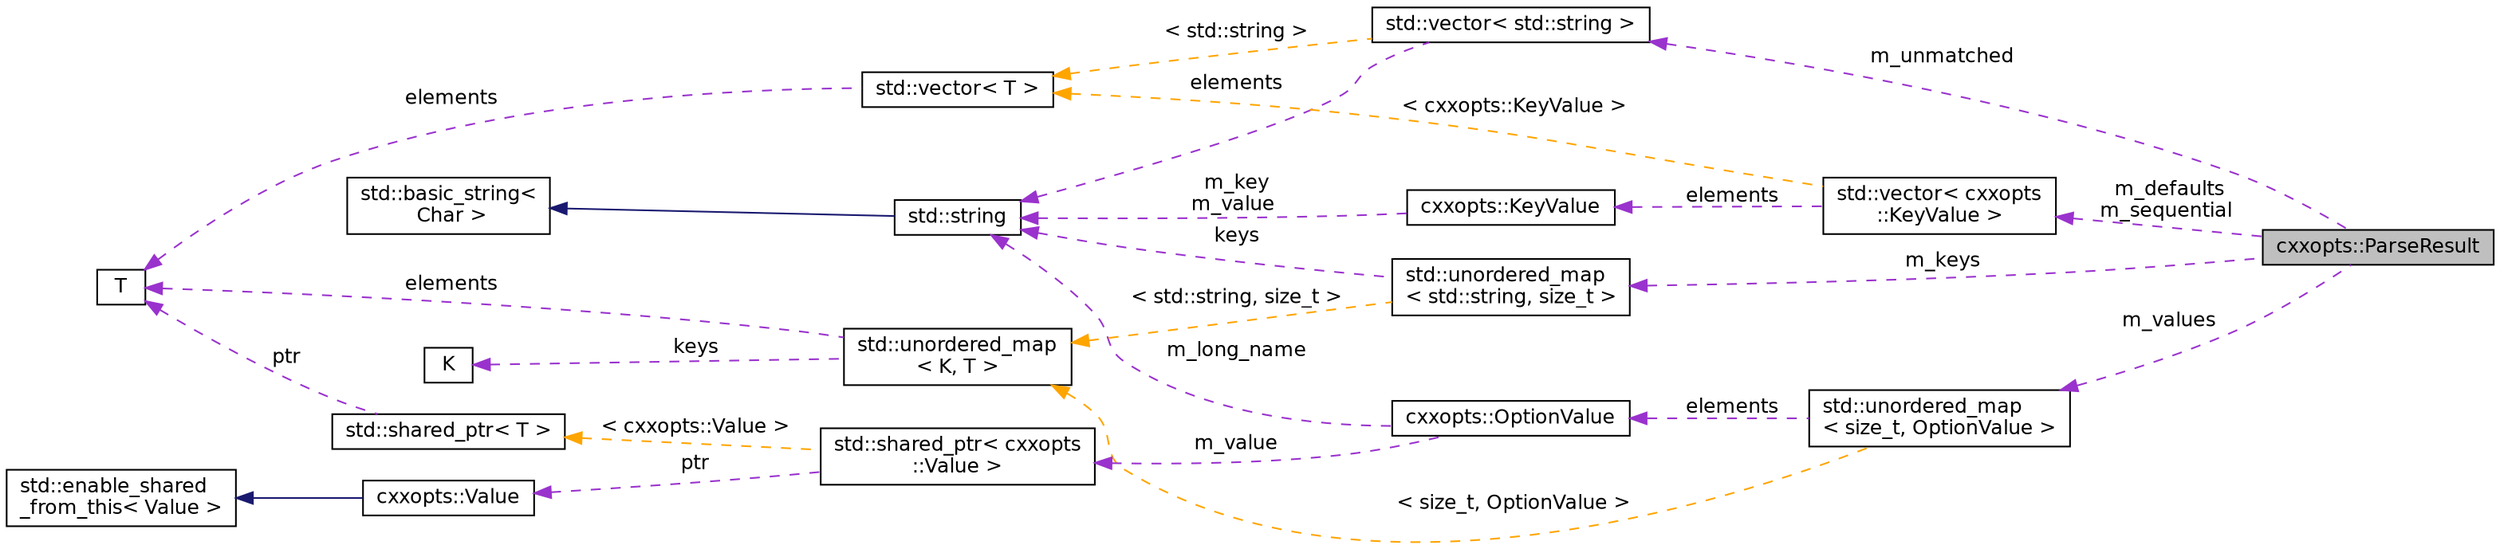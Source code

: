 digraph "cxxopts::ParseResult"
{
 // INTERACTIVE_SVG=YES
 // LATEX_PDF_SIZE
  edge [fontname="Helvetica",fontsize="12",labelfontname="Helvetica",labelfontsize="12"];
  node [fontname="Helvetica",fontsize="12",shape=record];
  rankdir="LR";
  Node1 [label="cxxopts::ParseResult",height=0.2,width=0.4,color="black", fillcolor="grey75", style="filled", fontcolor="black",tooltip=" "];
  Node2 -> Node1 [dir="back",color="darkorchid3",fontsize="12",style="dashed",label=" m_keys" ,fontname="Helvetica"];
  Node2 [label="std::unordered_map\l\< std::string, size_t \>",height=0.2,width=0.4,color="black", fillcolor="white", style="filled",tooltip=" "];
  Node3 -> Node2 [dir="back",color="darkorchid3",fontsize="12",style="dashed",label=" keys" ,fontname="Helvetica"];
  Node3 [label="std::string",height=0.2,width=0.4,color="black", fillcolor="white", style="filled",tooltip=" "];
  Node4 -> Node3 [dir="back",color="midnightblue",fontsize="12",style="solid",fontname="Helvetica"];
  Node4 [label="std::basic_string\<\l Char \>",height=0.2,width=0.4,color="black", fillcolor="white", style="filled",tooltip=" "];
  Node5 -> Node2 [dir="back",color="orange",fontsize="12",style="dashed",label=" \< std::string, size_t \>" ,fontname="Helvetica"];
  Node5 [label="std::unordered_map\l\< K, T \>",height=0.2,width=0.4,color="black", fillcolor="white", style="filled",tooltip=" "];
  Node6 -> Node5 [dir="back",color="darkorchid3",fontsize="12",style="dashed",label=" keys" ,fontname="Helvetica"];
  Node6 [label="K",height=0.2,width=0.4,color="black", fillcolor="white", style="filled",tooltip=" "];
  Node7 -> Node5 [dir="back",color="darkorchid3",fontsize="12",style="dashed",label=" elements" ,fontname="Helvetica"];
  Node7 [label="T",height=0.2,width=0.4,color="black", fillcolor="white", style="filled",tooltip=" "];
  Node8 -> Node1 [dir="back",color="darkorchid3",fontsize="12",style="dashed",label=" m_values" ,fontname="Helvetica"];
  Node8 [label="std::unordered_map\l\< size_t, OptionValue \>",height=0.2,width=0.4,color="black", fillcolor="white", style="filled",tooltip=" "];
  Node9 -> Node8 [dir="back",color="darkorchid3",fontsize="12",style="dashed",label=" elements" ,fontname="Helvetica"];
  Node9 [label="cxxopts::OptionValue",height=0.2,width=0.4,color="black", fillcolor="white", style="filled",URL="$a01026.html",tooltip=" "];
  Node3 -> Node9 [dir="back",color="darkorchid3",fontsize="12",style="dashed",label=" m_long_name" ,fontname="Helvetica"];
  Node10 -> Node9 [dir="back",color="darkorchid3",fontsize="12",style="dashed",label=" m_value" ,fontname="Helvetica"];
  Node10 [label="std::shared_ptr\< cxxopts\l::Value \>",height=0.2,width=0.4,color="black", fillcolor="white", style="filled",tooltip=" "];
  Node11 -> Node10 [dir="back",color="darkorchid3",fontsize="12",style="dashed",label=" ptr" ,fontname="Helvetica"];
  Node11 [label="cxxopts::Value",height=0.2,width=0.4,color="black", fillcolor="white", style="filled",URL="$a00914.html",tooltip=" "];
  Node12 -> Node11 [dir="back",color="midnightblue",fontsize="12",style="solid",fontname="Helvetica"];
  Node12 [label="std::enable_shared\l_from_this\< Value \>",height=0.2,width=0.4,color="black", fillcolor="white", style="filled",tooltip=" "];
  Node13 -> Node10 [dir="back",color="orange",fontsize="12",style="dashed",label=" \< cxxopts::Value \>" ,fontname="Helvetica"];
  Node13 [label="std::shared_ptr\< T \>",height=0.2,width=0.4,color="black", fillcolor="white", style="filled",tooltip=" "];
  Node7 -> Node13 [dir="back",color="darkorchid3",fontsize="12",style="dashed",label=" ptr" ,fontname="Helvetica"];
  Node5 -> Node8 [dir="back",color="orange",fontsize="12",style="dashed",label=" \< size_t, OptionValue \>" ,fontname="Helvetica"];
  Node14 -> Node1 [dir="back",color="darkorchid3",fontsize="12",style="dashed",label=" m_defaults\nm_sequential" ,fontname="Helvetica"];
  Node14 [label="std::vector\< cxxopts\l::KeyValue \>",height=0.2,width=0.4,color="black", fillcolor="white", style="filled",tooltip=" "];
  Node15 -> Node14 [dir="back",color="darkorchid3",fontsize="12",style="dashed",label=" elements" ,fontname="Helvetica"];
  Node15 [label="cxxopts::KeyValue",height=0.2,width=0.4,color="black", fillcolor="white", style="filled",URL="$a01030.html",tooltip=" "];
  Node3 -> Node15 [dir="back",color="darkorchid3",fontsize="12",style="dashed",label=" m_key\nm_value" ,fontname="Helvetica"];
  Node16 -> Node14 [dir="back",color="orange",fontsize="12",style="dashed",label=" \< cxxopts::KeyValue \>" ,fontname="Helvetica"];
  Node16 [label="std::vector\< T \>",height=0.2,width=0.4,color="black", fillcolor="white", style="filled",tooltip=" "];
  Node7 -> Node16 [dir="back",color="darkorchid3",fontsize="12",style="dashed",label=" elements" ,fontname="Helvetica"];
  Node17 -> Node1 [dir="back",color="darkorchid3",fontsize="12",style="dashed",label=" m_unmatched" ,fontname="Helvetica"];
  Node17 [label="std::vector\< std::string \>",height=0.2,width=0.4,color="black", fillcolor="white", style="filled",tooltip=" "];
  Node3 -> Node17 [dir="back",color="darkorchid3",fontsize="12",style="dashed",label=" elements" ,fontname="Helvetica"];
  Node16 -> Node17 [dir="back",color="orange",fontsize="12",style="dashed",label=" \< std::string \>" ,fontname="Helvetica"];
}
